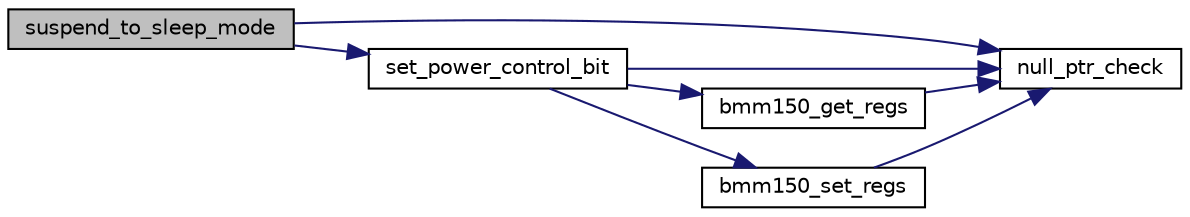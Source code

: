 digraph "suspend_to_sleep_mode"
{
  edge [fontname="Helvetica",fontsize="10",labelfontname="Helvetica",labelfontsize="10"];
  node [fontname="Helvetica",fontsize="10",shape=record];
  rankdir="LR";
  Node1 [label="suspend_to_sleep_mode",height=0.2,width=0.4,color="black", fillcolor="grey75", style="filled", fontcolor="black"];
  Node1 -> Node2 [color="midnightblue",fontsize="10",style="solid",fontname="Helvetica"];
  Node2 [label="null_ptr_check",height=0.2,width=0.4,color="black", fillcolor="white", style="filled",URL="$bmm150_8c.html#ab0bcb8de99dc3747e6249b8406c766dc",tooltip="This internal API is used to validate the device pointer for null conditions. "];
  Node1 -> Node3 [color="midnightblue",fontsize="10",style="solid",fontname="Helvetica"];
  Node3 [label="set_power_control_bit",height=0.2,width=0.4,color="black", fillcolor="white", style="filled",URL="$bmm150_8c.html#a6993dd74a330b7d027bacaac7c171d60",tooltip="This internal API sets/resets the power control bit of 0x4B register. "];
  Node3 -> Node2 [color="midnightblue",fontsize="10",style="solid",fontname="Helvetica"];
  Node3 -> Node4 [color="midnightblue",fontsize="10",style="solid",fontname="Helvetica"];
  Node4 [label="bmm150_get_regs",height=0.2,width=0.4,color="black", fillcolor="white", style="filled",URL="$bmm150_8c.html#ac3b65c846fa1d826b2addbbef4292a9c",tooltip="This API reads the data from the given register address of the sensor. "];
  Node4 -> Node2 [color="midnightblue",fontsize="10",style="solid",fontname="Helvetica"];
  Node3 -> Node5 [color="midnightblue",fontsize="10",style="solid",fontname="Helvetica"];
  Node5 [label="bmm150_set_regs",height=0.2,width=0.4,color="black", fillcolor="white", style="filled",URL="$bmm150_8c.html#a88285b4abe005f21a5cc9392dddb9de9",tooltip="This API writes the given data to the register address of the sensor. "];
  Node5 -> Node2 [color="midnightblue",fontsize="10",style="solid",fontname="Helvetica"];
}

